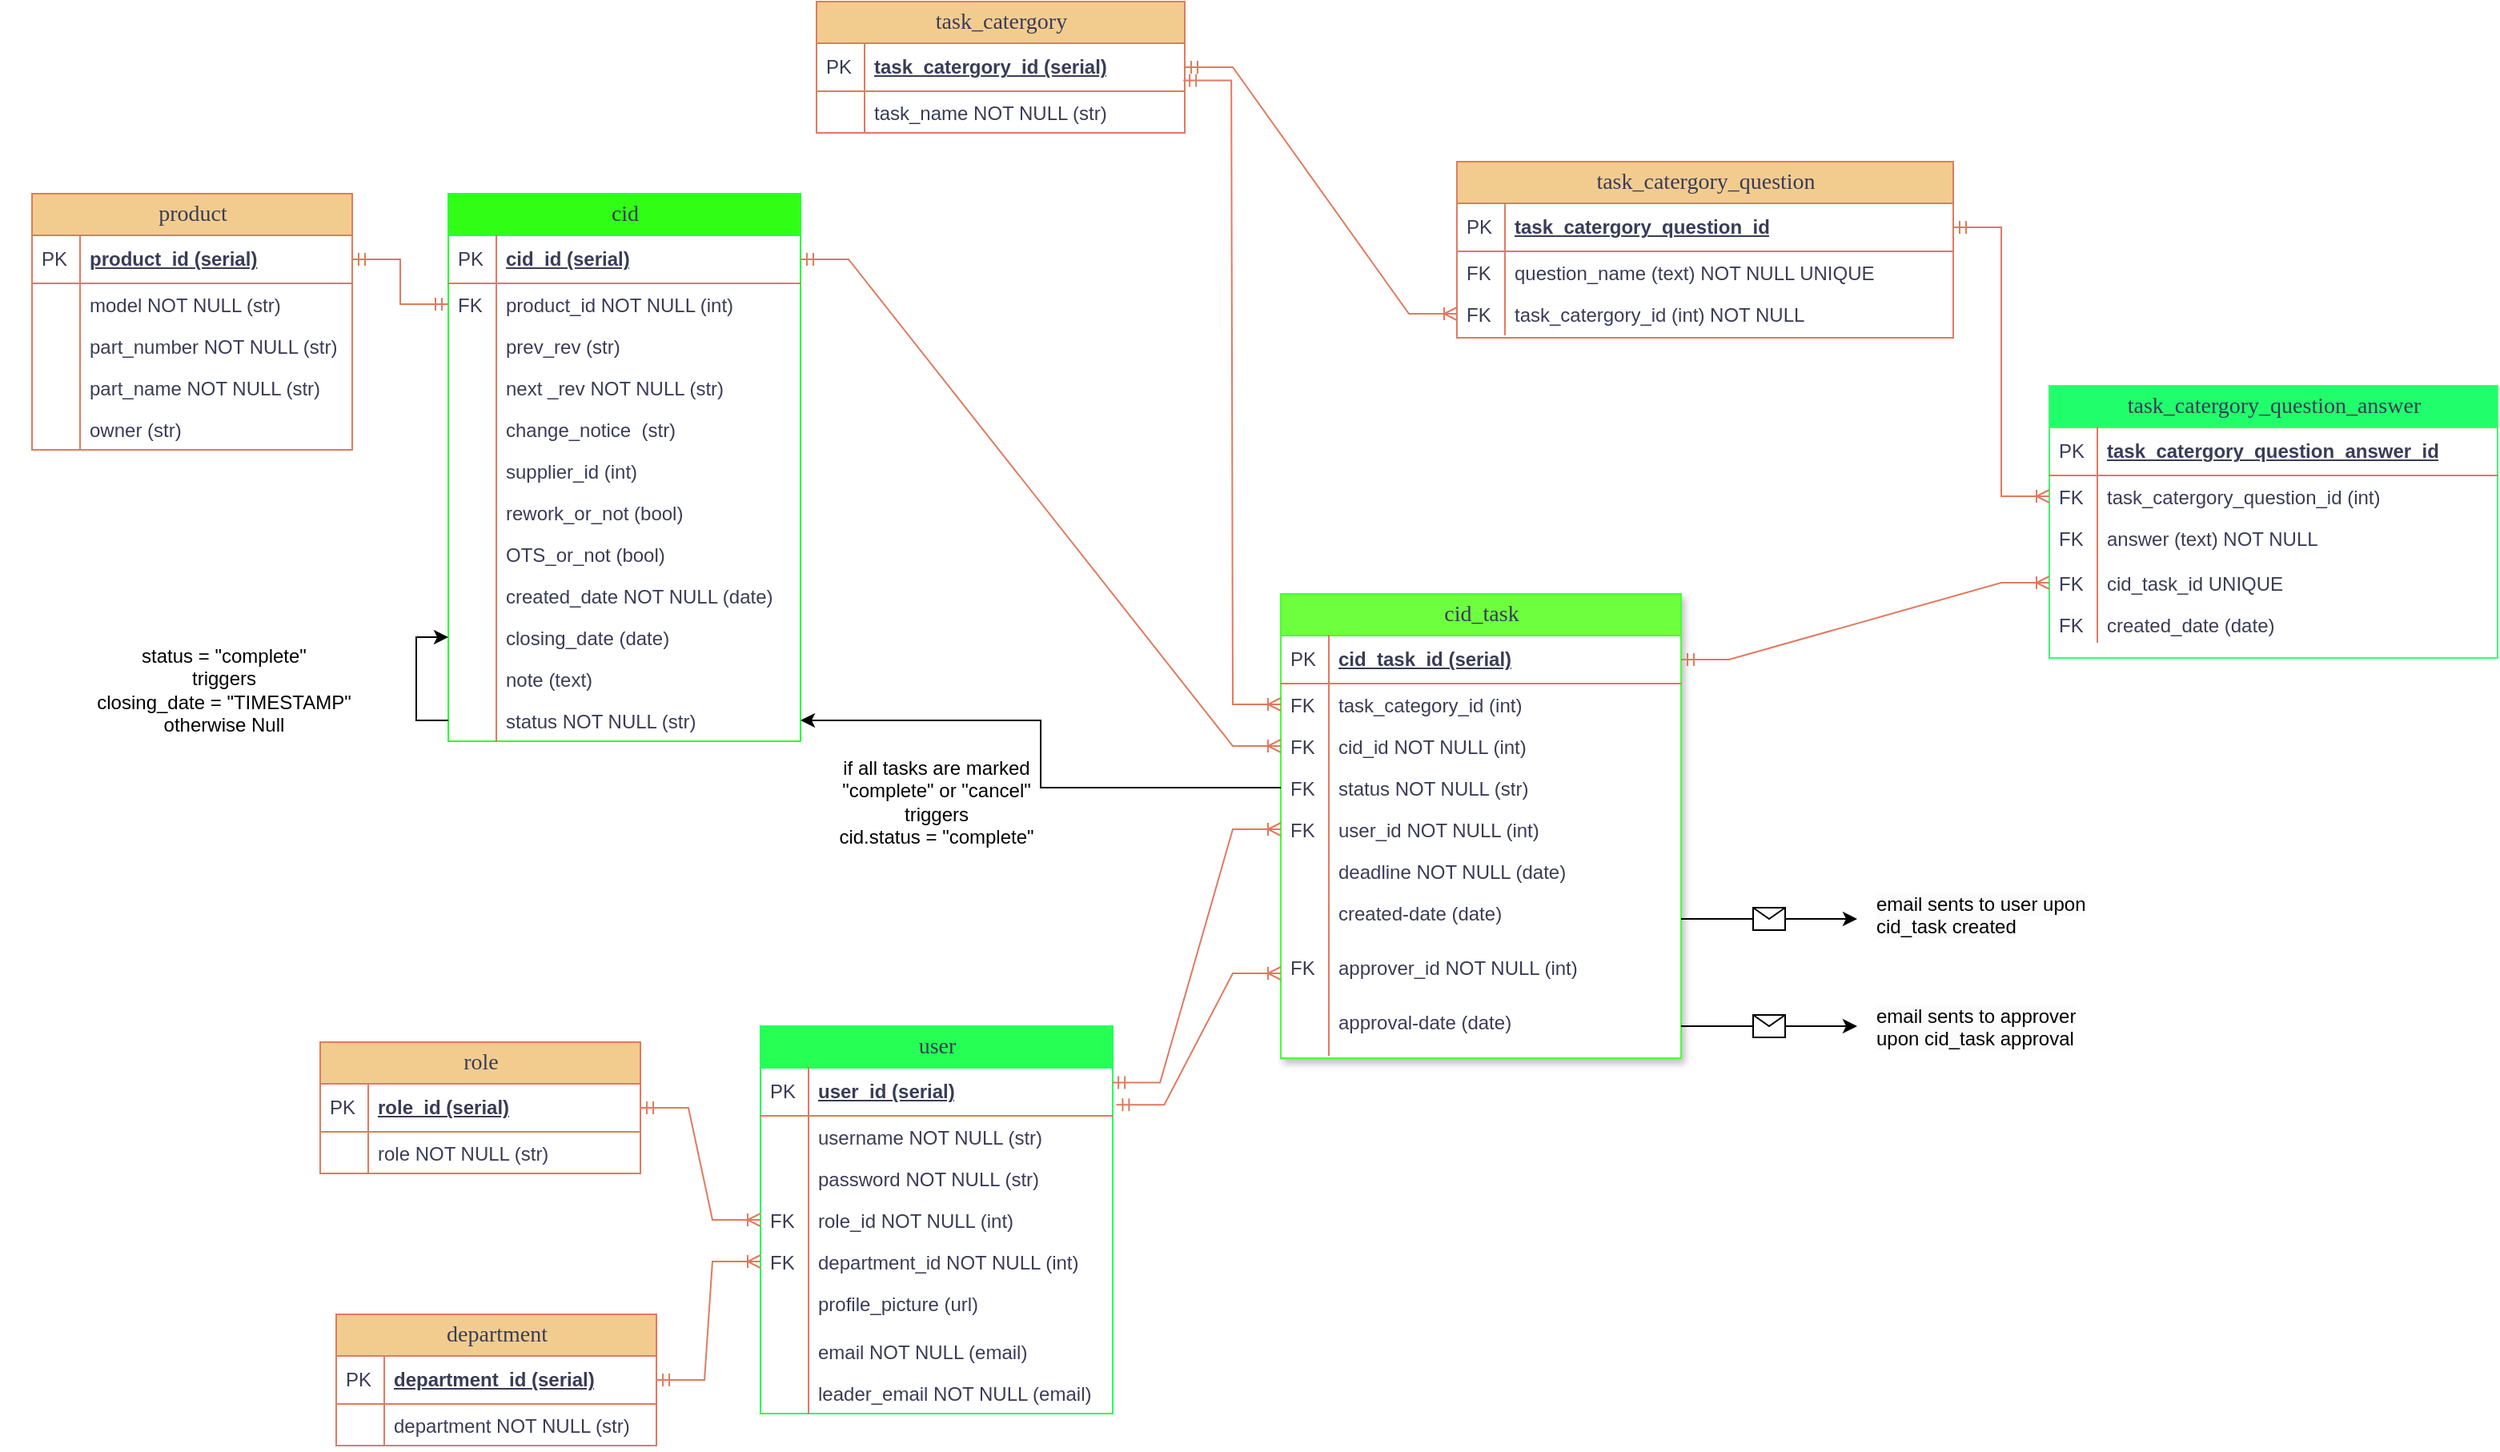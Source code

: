 <mxfile version="26.0.13">
  <diagram name="Page-1" id="e56a1550-8fbb-45ad-956c-1786394a9013">
    <mxGraphModel dx="1508" dy="778" grid="1" gridSize="10" guides="1" tooltips="1" connect="1" arrows="1" fold="1" page="1" pageScale="1" pageWidth="1100" pageHeight="850" background="none" math="0" shadow="0">
      <root>
        <mxCell id="0" />
        <mxCell id="1" parent="0" />
        <mxCell id="2e49270ec7c68f3f-80" value="user" style="swimlane;html=1;fontStyle=0;childLayout=stackLayout;horizontal=1;startSize=26;fillColor=#26FF53;horizontalStack=0;resizeParent=1;resizeLast=0;collapsible=1;marginBottom=0;swimlaneFillColor=#ffffff;align=center;rounded=0;shadow=0;comic=0;labelBackgroundColor=none;strokeWidth=1;fontFamily=Verdana;fontSize=14;strokeColor=#26FF5E;fontColor=#393C56;" parent="1" vertex="1">
          <mxGeometry x="515" y="720" width="220" height="242" as="geometry" />
        </mxCell>
        <mxCell id="2e49270ec7c68f3f-81" value="user_id (serial)" style="shape=partialRectangle;top=0;left=0;right=0;bottom=1;html=1;align=left;verticalAlign=middle;fillColor=none;spacingLeft=34;spacingRight=4;whiteSpace=wrap;overflow=hidden;rotatable=0;points=[[0,0.5],[1,0.5]];portConstraint=eastwest;dropTarget=0;fontStyle=5;strokeColor=#E07A5F;labelBackgroundColor=none;fontColor=#393C56;" parent="2e49270ec7c68f3f-80" vertex="1">
          <mxGeometry y="26" width="220" height="30" as="geometry" />
        </mxCell>
        <mxCell id="2e49270ec7c68f3f-82" value="PK" style="shape=partialRectangle;top=0;left=0;bottom=0;html=1;fillColor=none;align=left;verticalAlign=middle;spacingLeft=4;spacingRight=4;whiteSpace=wrap;overflow=hidden;rotatable=0;points=[];portConstraint=eastwest;part=1;labelBackgroundColor=none;strokeColor=#E07A5F;fontColor=#393C56;" parent="2e49270ec7c68f3f-81" vertex="1" connectable="0">
          <mxGeometry width="30" height="30" as="geometry" />
        </mxCell>
        <mxCell id="2e49270ec7c68f3f-83" value="username NOT NULL (str)" style="shape=partialRectangle;top=0;left=0;right=0;bottom=0;html=1;align=left;verticalAlign=top;fillColor=none;spacingLeft=34;spacingRight=4;whiteSpace=wrap;overflow=hidden;rotatable=0;points=[[0,0.5],[1,0.5]];portConstraint=eastwest;dropTarget=0;labelBackgroundColor=none;strokeColor=#E07A5F;fontColor=#393C56;" parent="2e49270ec7c68f3f-80" vertex="1">
          <mxGeometry y="56" width="220" height="26" as="geometry" />
        </mxCell>
        <mxCell id="2e49270ec7c68f3f-84" value="" style="shape=partialRectangle;top=0;left=0;bottom=0;html=1;fillColor=none;align=left;verticalAlign=top;spacingLeft=4;spacingRight=4;whiteSpace=wrap;overflow=hidden;rotatable=0;points=[];portConstraint=eastwest;part=1;labelBackgroundColor=none;strokeColor=#E07A5F;fontColor=#393C56;" parent="2e49270ec7c68f3f-83" vertex="1" connectable="0">
          <mxGeometry width="30" height="26" as="geometry" />
        </mxCell>
        <mxCell id="2e49270ec7c68f3f-85" value="password NOT NULL (str)" style="shape=partialRectangle;top=0;left=0;right=0;bottom=0;html=1;align=left;verticalAlign=top;fillColor=none;spacingLeft=34;spacingRight=4;whiteSpace=wrap;overflow=hidden;rotatable=0;points=[[0,0.5],[1,0.5]];portConstraint=eastwest;dropTarget=0;labelBackgroundColor=none;strokeColor=#E07A5F;fontColor=#393C56;" parent="2e49270ec7c68f3f-80" vertex="1">
          <mxGeometry y="82" width="220" height="26" as="geometry" />
        </mxCell>
        <mxCell id="2e49270ec7c68f3f-86" value="" style="shape=partialRectangle;top=0;left=0;bottom=0;html=1;fillColor=none;align=left;verticalAlign=top;spacingLeft=4;spacingRight=4;whiteSpace=wrap;overflow=hidden;rotatable=0;points=[];portConstraint=eastwest;part=1;labelBackgroundColor=none;strokeColor=#E07A5F;fontColor=#393C56;" parent="2e49270ec7c68f3f-85" vertex="1" connectable="0">
          <mxGeometry width="30" height="26" as="geometry" />
        </mxCell>
        <mxCell id="2e49270ec7c68f3f-87" value="role_id NOT NULL (int)" style="shape=partialRectangle;top=0;left=0;right=0;bottom=0;html=1;align=left;verticalAlign=top;fillColor=none;spacingLeft=34;spacingRight=4;whiteSpace=wrap;overflow=hidden;rotatable=0;points=[[0,0.5],[1,0.5]];portConstraint=eastwest;dropTarget=0;labelBackgroundColor=none;strokeColor=#E07A5F;fontColor=#393C56;" parent="2e49270ec7c68f3f-80" vertex="1">
          <mxGeometry y="108" width="220" height="26" as="geometry" />
        </mxCell>
        <mxCell id="2e49270ec7c68f3f-88" value="FK" style="shape=partialRectangle;top=0;left=0;bottom=0;html=1;fillColor=none;align=left;verticalAlign=top;spacingLeft=4;spacingRight=4;whiteSpace=wrap;overflow=hidden;rotatable=0;points=[];portConstraint=eastwest;part=1;labelBackgroundColor=none;strokeColor=#E07A5F;fontColor=#393C56;" parent="2e49270ec7c68f3f-87" vertex="1" connectable="0">
          <mxGeometry width="30" height="26" as="geometry" />
        </mxCell>
        <mxCell id="2e49270ec7c68f3f-89" value="department_id NOT NULL (int)&lt;br&gt;&lt;div&gt;&lt;br&gt;&lt;/div&gt;" style="shape=partialRectangle;top=0;left=0;right=0;bottom=0;html=1;align=left;verticalAlign=top;fillColor=none;spacingLeft=34;spacingRight=4;whiteSpace=wrap;overflow=hidden;rotatable=0;points=[[0,0.5],[1,0.5]];portConstraint=eastwest;dropTarget=0;labelBackgroundColor=none;strokeColor=#E07A5F;fontColor=#393C56;" parent="2e49270ec7c68f3f-80" vertex="1">
          <mxGeometry y="134" width="220" height="26" as="geometry" />
        </mxCell>
        <mxCell id="2e49270ec7c68f3f-90" value="FK" style="shape=partialRectangle;top=0;left=0;bottom=0;html=1;fillColor=none;align=left;verticalAlign=top;spacingLeft=4;spacingRight=4;whiteSpace=wrap;overflow=hidden;rotatable=0;points=[];portConstraint=eastwest;part=1;labelBackgroundColor=none;strokeColor=#E07A5F;fontColor=#393C56;" parent="2e49270ec7c68f3f-89" vertex="1" connectable="0">
          <mxGeometry width="30" height="26" as="geometry" />
        </mxCell>
        <mxCell id="e1Z72pLPs2CvFWhqXE2E-46" value="profile_picture (url)" style="shape=partialRectangle;top=0;left=0;right=0;bottom=0;html=1;align=left;verticalAlign=top;fillColor=none;spacingLeft=34;spacingRight=4;whiteSpace=wrap;overflow=hidden;rotatable=0;points=[[0,0.5],[1,0.5]];portConstraint=eastwest;dropTarget=0;labelBackgroundColor=none;strokeColor=#E07A5F;fontColor=#393C56;" parent="2e49270ec7c68f3f-80" vertex="1">
          <mxGeometry y="160" width="220" height="30" as="geometry" />
        </mxCell>
        <mxCell id="e1Z72pLPs2CvFWhqXE2E-47" value="" style="shape=partialRectangle;top=0;left=0;bottom=0;html=1;fillColor=none;align=left;verticalAlign=top;spacingLeft=4;spacingRight=4;whiteSpace=wrap;overflow=hidden;rotatable=0;points=[];portConstraint=eastwest;part=1;labelBackgroundColor=none;strokeColor=#E07A5F;fontColor=#393C56;" parent="e1Z72pLPs2CvFWhqXE2E-46" vertex="1" connectable="0">
          <mxGeometry width="30" height="30.0" as="geometry" />
        </mxCell>
        <mxCell id="e1Z72pLPs2CvFWhqXE2E-48" value="email NOT NULL (email)" style="shape=partialRectangle;top=0;left=0;right=0;bottom=0;html=1;align=left;verticalAlign=top;fillColor=none;spacingLeft=34;spacingRight=4;whiteSpace=wrap;overflow=hidden;rotatable=0;points=[[0,0.5],[1,0.5]];portConstraint=eastwest;dropTarget=0;labelBackgroundColor=none;strokeColor=#E07A5F;fontColor=#393C56;" parent="2e49270ec7c68f3f-80" vertex="1">
          <mxGeometry y="190" width="220" height="26" as="geometry" />
        </mxCell>
        <mxCell id="e1Z72pLPs2CvFWhqXE2E-49" value="" style="shape=partialRectangle;top=0;left=0;bottom=0;html=1;fillColor=none;align=left;verticalAlign=top;spacingLeft=4;spacingRight=4;whiteSpace=wrap;overflow=hidden;rotatable=0;points=[];portConstraint=eastwest;part=1;labelBackgroundColor=none;strokeColor=#E07A5F;fontColor=#393C56;" parent="e1Z72pLPs2CvFWhqXE2E-48" vertex="1" connectable="0">
          <mxGeometry width="30" height="26" as="geometry" />
        </mxCell>
        <mxCell id="e1Z72pLPs2CvFWhqXE2E-173" value="leader_email NOT NULL (email)" style="shape=partialRectangle;top=0;left=0;right=0;bottom=0;html=1;align=left;verticalAlign=top;fillColor=none;spacingLeft=34;spacingRight=4;whiteSpace=wrap;overflow=hidden;rotatable=0;points=[[0,0.5],[1,0.5]];portConstraint=eastwest;dropTarget=0;labelBackgroundColor=none;strokeColor=#E07A5F;fontColor=#393C56;" parent="2e49270ec7c68f3f-80" vertex="1">
          <mxGeometry y="216" width="220" height="26" as="geometry" />
        </mxCell>
        <mxCell id="e1Z72pLPs2CvFWhqXE2E-174" value="" style="shape=partialRectangle;top=0;left=0;bottom=0;html=1;fillColor=none;align=left;verticalAlign=top;spacingLeft=4;spacingRight=4;whiteSpace=wrap;overflow=hidden;rotatable=0;points=[];portConstraint=eastwest;part=1;labelBackgroundColor=none;strokeColor=#E07A5F;fontColor=#393C56;" parent="e1Z72pLPs2CvFWhqXE2E-173" vertex="1" connectable="0">
          <mxGeometry width="30" height="26" as="geometry" />
        </mxCell>
        <mxCell id="e1Z72pLPs2CvFWhqXE2E-2" value="cid" style="swimlane;html=1;fontStyle=0;childLayout=stackLayout;horizontal=1;startSize=26;fillColor=#30FF15;horizontalStack=0;resizeParent=1;resizeLast=0;collapsible=1;marginBottom=0;swimlaneFillColor=#ffffff;align=center;rounded=0;shadow=0;comic=0;labelBackgroundColor=none;strokeWidth=1;fontFamily=Verdana;fontSize=14;strokeColor=#26FF3B;fontColor=#393C56;" parent="1" vertex="1">
          <mxGeometry x="320" y="200" width="220" height="342" as="geometry" />
        </mxCell>
        <mxCell id="e1Z72pLPs2CvFWhqXE2E-3" value="cid_id (serial)" style="shape=partialRectangle;top=0;left=0;right=0;bottom=1;html=1;align=left;verticalAlign=middle;fillColor=none;spacingLeft=34;spacingRight=4;whiteSpace=wrap;overflow=hidden;rotatable=0;points=[[0,0.5],[1,0.5]];portConstraint=eastwest;dropTarget=0;fontStyle=5;labelBackgroundColor=none;strokeColor=#E07A5F;fontColor=#393C56;" parent="e1Z72pLPs2CvFWhqXE2E-2" vertex="1">
          <mxGeometry y="26" width="220" height="30" as="geometry" />
        </mxCell>
        <mxCell id="e1Z72pLPs2CvFWhqXE2E-4" value="PK" style="shape=partialRectangle;top=0;left=0;bottom=0;html=1;fillColor=none;align=left;verticalAlign=middle;spacingLeft=4;spacingRight=4;whiteSpace=wrap;overflow=hidden;rotatable=0;points=[];portConstraint=eastwest;part=1;labelBackgroundColor=none;strokeColor=#E07A5F;fontColor=#393C56;" parent="e1Z72pLPs2CvFWhqXE2E-3" vertex="1" connectable="0">
          <mxGeometry width="30" height="30" as="geometry" />
        </mxCell>
        <mxCell id="e1Z72pLPs2CvFWhqXE2E-5" value="product_id NOT NULL (int)" style="shape=partialRectangle;top=0;left=0;right=0;bottom=0;html=1;align=left;verticalAlign=top;fillColor=none;spacingLeft=34;spacingRight=4;whiteSpace=wrap;overflow=hidden;rotatable=0;points=[[0,0.5],[1,0.5]];portConstraint=eastwest;dropTarget=0;labelBackgroundColor=none;strokeColor=#E07A5F;fontColor=#393C56;" parent="e1Z72pLPs2CvFWhqXE2E-2" vertex="1">
          <mxGeometry y="56" width="220" height="26" as="geometry" />
        </mxCell>
        <mxCell id="e1Z72pLPs2CvFWhqXE2E-6" value="FK" style="shape=partialRectangle;top=0;left=0;bottom=0;html=1;fillColor=none;align=left;verticalAlign=top;spacingLeft=4;spacingRight=4;whiteSpace=wrap;overflow=hidden;rotatable=0;points=[];portConstraint=eastwest;part=1;labelBackgroundColor=none;strokeColor=#E07A5F;fontColor=#393C56;" parent="e1Z72pLPs2CvFWhqXE2E-5" vertex="1" connectable="0">
          <mxGeometry width="30" height="26" as="geometry" />
        </mxCell>
        <mxCell id="e1Z72pLPs2CvFWhqXE2E-7" value="prev_rev (str)" style="shape=partialRectangle;top=0;left=0;right=0;bottom=0;html=1;align=left;verticalAlign=top;fillColor=none;spacingLeft=34;spacingRight=4;whiteSpace=wrap;overflow=hidden;rotatable=0;points=[[0,0.5],[1,0.5]];portConstraint=eastwest;dropTarget=0;labelBackgroundColor=none;strokeColor=#E07A5F;fontColor=#393C56;" parent="e1Z72pLPs2CvFWhqXE2E-2" vertex="1">
          <mxGeometry y="82" width="220" height="26" as="geometry" />
        </mxCell>
        <mxCell id="e1Z72pLPs2CvFWhqXE2E-8" value="" style="shape=partialRectangle;top=0;left=0;bottom=0;html=1;fillColor=none;align=left;verticalAlign=top;spacingLeft=4;spacingRight=4;whiteSpace=wrap;overflow=hidden;rotatable=0;points=[];portConstraint=eastwest;part=1;labelBackgroundColor=none;strokeColor=#E07A5F;fontColor=#393C56;" parent="e1Z72pLPs2CvFWhqXE2E-7" vertex="1" connectable="0">
          <mxGeometry width="30" height="26" as="geometry" />
        </mxCell>
        <mxCell id="e1Z72pLPs2CvFWhqXE2E-9" value="next _rev NOT NULL (str)" style="shape=partialRectangle;top=0;left=0;right=0;bottom=0;html=1;align=left;verticalAlign=top;fillColor=none;spacingLeft=34;spacingRight=4;whiteSpace=wrap;overflow=hidden;rotatable=0;points=[[0,0.5],[1,0.5]];portConstraint=eastwest;dropTarget=0;labelBackgroundColor=none;strokeColor=#E07A5F;fontColor=#393C56;" parent="e1Z72pLPs2CvFWhqXE2E-2" vertex="1">
          <mxGeometry y="108" width="220" height="26" as="geometry" />
        </mxCell>
        <mxCell id="e1Z72pLPs2CvFWhqXE2E-10" value="" style="shape=partialRectangle;top=0;left=0;bottom=0;html=1;fillColor=none;align=left;verticalAlign=top;spacingLeft=4;spacingRight=4;whiteSpace=wrap;overflow=hidden;rotatable=0;points=[];portConstraint=eastwest;part=1;labelBackgroundColor=none;strokeColor=#E07A5F;fontColor=#393C56;" parent="e1Z72pLPs2CvFWhqXE2E-9" vertex="1" connectable="0">
          <mxGeometry width="30" height="26" as="geometry" />
        </mxCell>
        <mxCell id="e1Z72pLPs2CvFWhqXE2E-59" value="change_notice&amp;nbsp; (str)" style="shape=partialRectangle;top=0;left=0;right=0;bottom=0;html=1;align=left;verticalAlign=top;fillColor=none;spacingLeft=34;spacingRight=4;whiteSpace=wrap;overflow=hidden;rotatable=0;points=[[0,0.5],[1,0.5]];portConstraint=eastwest;dropTarget=0;labelBackgroundColor=none;strokeColor=#E07A5F;fontColor=#393C56;" parent="e1Z72pLPs2CvFWhqXE2E-2" vertex="1">
          <mxGeometry y="134" width="220" height="26" as="geometry" />
        </mxCell>
        <mxCell id="e1Z72pLPs2CvFWhqXE2E-60" value="" style="shape=partialRectangle;top=0;left=0;bottom=0;html=1;fillColor=none;align=left;verticalAlign=top;spacingLeft=4;spacingRight=4;whiteSpace=wrap;overflow=hidden;rotatable=0;points=[];portConstraint=eastwest;part=1;labelBackgroundColor=none;strokeColor=#E07A5F;fontColor=#393C56;" parent="e1Z72pLPs2CvFWhqXE2E-59" vertex="1" connectable="0">
          <mxGeometry width="30" height="26" as="geometry" />
        </mxCell>
        <mxCell id="e1Z72pLPs2CvFWhqXE2E-61" value="supplier_id (int)" style="shape=partialRectangle;top=0;left=0;right=0;bottom=0;html=1;align=left;verticalAlign=top;fillColor=none;spacingLeft=34;spacingRight=4;whiteSpace=wrap;overflow=hidden;rotatable=0;points=[[0,0.5],[1,0.5]];portConstraint=eastwest;dropTarget=0;labelBackgroundColor=none;strokeColor=#E07A5F;fontColor=#393C56;" parent="e1Z72pLPs2CvFWhqXE2E-2" vertex="1">
          <mxGeometry y="160" width="220" height="26" as="geometry" />
        </mxCell>
        <mxCell id="e1Z72pLPs2CvFWhqXE2E-62" value="" style="shape=partialRectangle;top=0;left=0;bottom=0;html=1;fillColor=none;align=left;verticalAlign=top;spacingLeft=4;spacingRight=4;whiteSpace=wrap;overflow=hidden;rotatable=0;points=[];portConstraint=eastwest;part=1;labelBackgroundColor=none;strokeColor=#E07A5F;fontColor=#393C56;" parent="e1Z72pLPs2CvFWhqXE2E-61" vertex="1" connectable="0">
          <mxGeometry width="30" height="26" as="geometry" />
        </mxCell>
        <mxCell id="e1Z72pLPs2CvFWhqXE2E-63" value="rework_or_not (bool)" style="shape=partialRectangle;top=0;left=0;right=0;bottom=0;html=1;align=left;verticalAlign=top;fillColor=none;spacingLeft=34;spacingRight=4;whiteSpace=wrap;overflow=hidden;rotatable=0;points=[[0,0.5],[1,0.5]];portConstraint=eastwest;dropTarget=0;labelBackgroundColor=none;strokeColor=#E07A5F;fontColor=#393C56;" parent="e1Z72pLPs2CvFWhqXE2E-2" vertex="1">
          <mxGeometry y="186" width="220" height="26" as="geometry" />
        </mxCell>
        <mxCell id="e1Z72pLPs2CvFWhqXE2E-64" value="" style="shape=partialRectangle;top=0;left=0;bottom=0;html=1;fillColor=none;align=left;verticalAlign=top;spacingLeft=4;spacingRight=4;whiteSpace=wrap;overflow=hidden;rotatable=0;points=[];portConstraint=eastwest;part=1;labelBackgroundColor=none;strokeColor=#E07A5F;fontColor=#393C56;" parent="e1Z72pLPs2CvFWhqXE2E-63" vertex="1" connectable="0">
          <mxGeometry width="30" height="26" as="geometry" />
        </mxCell>
        <mxCell id="e1Z72pLPs2CvFWhqXE2E-65" value="OTS_or_not (bool)" style="shape=partialRectangle;top=0;left=0;right=0;bottom=0;html=1;align=left;verticalAlign=top;fillColor=none;spacingLeft=34;spacingRight=4;whiteSpace=wrap;overflow=hidden;rotatable=0;points=[[0,0.5],[1,0.5]];portConstraint=eastwest;dropTarget=0;labelBackgroundColor=none;strokeColor=#E07A5F;fontColor=#393C56;" parent="e1Z72pLPs2CvFWhqXE2E-2" vertex="1">
          <mxGeometry y="212" width="220" height="26" as="geometry" />
        </mxCell>
        <mxCell id="e1Z72pLPs2CvFWhqXE2E-66" value="" style="shape=partialRectangle;top=0;left=0;bottom=0;html=1;fillColor=none;align=left;verticalAlign=top;spacingLeft=4;spacingRight=4;whiteSpace=wrap;overflow=hidden;rotatable=0;points=[];portConstraint=eastwest;part=1;labelBackgroundColor=none;strokeColor=#E07A5F;fontColor=#393C56;" parent="e1Z72pLPs2CvFWhqXE2E-65" vertex="1" connectable="0">
          <mxGeometry width="30" height="26" as="geometry" />
        </mxCell>
        <mxCell id="e1Z72pLPs2CvFWhqXE2E-67" value="created_date NOT NULL (date)" style="shape=partialRectangle;top=0;left=0;right=0;bottom=0;html=1;align=left;verticalAlign=top;fillColor=none;spacingLeft=34;spacingRight=4;whiteSpace=wrap;overflow=hidden;rotatable=0;points=[[0,0.5],[1,0.5]];portConstraint=eastwest;dropTarget=0;labelBackgroundColor=none;strokeColor=#E07A5F;fontColor=#393C56;" parent="e1Z72pLPs2CvFWhqXE2E-2" vertex="1">
          <mxGeometry y="238" width="220" height="26" as="geometry" />
        </mxCell>
        <mxCell id="e1Z72pLPs2CvFWhqXE2E-68" value="" style="shape=partialRectangle;top=0;left=0;bottom=0;html=1;fillColor=none;align=left;verticalAlign=top;spacingLeft=4;spacingRight=4;whiteSpace=wrap;overflow=hidden;rotatable=0;points=[];portConstraint=eastwest;part=1;labelBackgroundColor=none;strokeColor=#E07A5F;fontColor=#393C56;" parent="e1Z72pLPs2CvFWhqXE2E-67" vertex="1" connectable="0">
          <mxGeometry width="30" height="26" as="geometry" />
        </mxCell>
        <mxCell id="e1Z72pLPs2CvFWhqXE2E-69" value="closing_date (date)" style="shape=partialRectangle;top=0;left=0;right=0;bottom=0;html=1;align=left;verticalAlign=top;fillColor=none;spacingLeft=34;spacingRight=4;whiteSpace=wrap;overflow=hidden;rotatable=0;points=[[0,0.5],[1,0.5]];portConstraint=eastwest;dropTarget=0;labelBackgroundColor=none;strokeColor=#E07A5F;fontColor=#393C56;" parent="e1Z72pLPs2CvFWhqXE2E-2" vertex="1">
          <mxGeometry y="264" width="220" height="26" as="geometry" />
        </mxCell>
        <mxCell id="e1Z72pLPs2CvFWhqXE2E-70" value="" style="shape=partialRectangle;top=0;left=0;bottom=0;html=1;fillColor=none;align=left;verticalAlign=top;spacingLeft=4;spacingRight=4;whiteSpace=wrap;overflow=hidden;rotatable=0;points=[];portConstraint=eastwest;part=1;labelBackgroundColor=none;strokeColor=#E07A5F;fontColor=#393C56;" parent="e1Z72pLPs2CvFWhqXE2E-69" vertex="1" connectable="0">
          <mxGeometry width="30" height="26" as="geometry" />
        </mxCell>
        <mxCell id="e1Z72pLPs2CvFWhqXE2E-73" value="note (text)" style="shape=partialRectangle;top=0;left=0;right=0;bottom=0;html=1;align=left;verticalAlign=top;fillColor=none;spacingLeft=34;spacingRight=4;whiteSpace=wrap;overflow=hidden;rotatable=0;points=[[0,0.5],[1,0.5]];portConstraint=eastwest;dropTarget=0;labelBackgroundColor=none;strokeColor=#E07A5F;fontColor=#393C56;" parent="e1Z72pLPs2CvFWhqXE2E-2" vertex="1">
          <mxGeometry y="290" width="220" height="26" as="geometry" />
        </mxCell>
        <mxCell id="e1Z72pLPs2CvFWhqXE2E-74" value="" style="shape=partialRectangle;top=0;left=0;bottom=0;html=1;fillColor=none;align=left;verticalAlign=top;spacingLeft=4;spacingRight=4;whiteSpace=wrap;overflow=hidden;rotatable=0;points=[];portConstraint=eastwest;part=1;labelBackgroundColor=none;strokeColor=#E07A5F;fontColor=#393C56;" parent="e1Z72pLPs2CvFWhqXE2E-73" vertex="1" connectable="0">
          <mxGeometry width="30" height="26" as="geometry" />
        </mxCell>
        <mxCell id="3_jZ3jPT5YRdrS6x4TlJ-5" style="edgeStyle=orthogonalEdgeStyle;rounded=0;orthogonalLoop=1;jettySize=auto;html=1;exitX=0;exitY=0.5;exitDx=0;exitDy=0;entryX=0;entryY=0.5;entryDx=0;entryDy=0;" edge="1" parent="e1Z72pLPs2CvFWhqXE2E-2" source="3_jZ3jPT5YRdrS6x4TlJ-1" target="e1Z72pLPs2CvFWhqXE2E-69">
          <mxGeometry relative="1" as="geometry" />
        </mxCell>
        <mxCell id="3_jZ3jPT5YRdrS6x4TlJ-1" value="status NOT NULL (str)" style="shape=partialRectangle;top=0;left=0;right=0;bottom=0;html=1;align=left;verticalAlign=top;fillColor=none;spacingLeft=34;spacingRight=4;whiteSpace=wrap;overflow=hidden;rotatable=0;points=[[0,0.5],[1,0.5]];portConstraint=eastwest;dropTarget=0;labelBackgroundColor=none;strokeColor=#E07A5F;fontColor=#393C56;" vertex="1" parent="e1Z72pLPs2CvFWhqXE2E-2">
          <mxGeometry y="316" width="220" height="26" as="geometry" />
        </mxCell>
        <mxCell id="3_jZ3jPT5YRdrS6x4TlJ-2" value="" style="shape=partialRectangle;top=0;left=0;bottom=0;html=1;fillColor=none;align=left;verticalAlign=top;spacingLeft=4;spacingRight=4;whiteSpace=wrap;overflow=hidden;rotatable=0;points=[];portConstraint=eastwest;part=1;labelBackgroundColor=none;strokeColor=#E07A5F;fontColor=#393C56;" vertex="1" connectable="0" parent="3_jZ3jPT5YRdrS6x4TlJ-1">
          <mxGeometry width="30" height="26" as="geometry" />
        </mxCell>
        <mxCell id="e1Z72pLPs2CvFWhqXE2E-15" value="department" style="swimlane;html=1;fontStyle=0;childLayout=stackLayout;horizontal=1;startSize=26;fillColor=#F2CC8F;horizontalStack=0;resizeParent=1;resizeLast=0;collapsible=1;marginBottom=0;swimlaneFillColor=#ffffff;align=center;rounded=0;shadow=0;comic=0;labelBackgroundColor=none;strokeWidth=1;fontFamily=Verdana;fontSize=14;strokeColor=#E07A5F;fontColor=#393C56;" parent="1" vertex="1">
          <mxGeometry x="250" y="900" width="200" height="82" as="geometry" />
        </mxCell>
        <mxCell id="e1Z72pLPs2CvFWhqXE2E-16" value="department_id (serial)" style="shape=partialRectangle;top=0;left=0;right=0;bottom=1;html=1;align=left;verticalAlign=middle;fillColor=none;spacingLeft=34;spacingRight=4;whiteSpace=wrap;overflow=hidden;rotatable=0;points=[[0,0.5],[1,0.5]];portConstraint=eastwest;dropTarget=0;fontStyle=5;labelBackgroundColor=none;strokeColor=#E07A5F;fontColor=#393C56;" parent="e1Z72pLPs2CvFWhqXE2E-15" vertex="1">
          <mxGeometry y="26" width="200" height="30" as="geometry" />
        </mxCell>
        <mxCell id="e1Z72pLPs2CvFWhqXE2E-17" value="PK" style="shape=partialRectangle;top=0;left=0;bottom=0;html=1;fillColor=none;align=left;verticalAlign=middle;spacingLeft=4;spacingRight=4;whiteSpace=wrap;overflow=hidden;rotatable=0;points=[];portConstraint=eastwest;part=1;labelBackgroundColor=none;strokeColor=#E07A5F;fontColor=#393C56;" parent="e1Z72pLPs2CvFWhqXE2E-16" vertex="1" connectable="0">
          <mxGeometry width="30" height="30" as="geometry" />
        </mxCell>
        <mxCell id="e1Z72pLPs2CvFWhqXE2E-31" value="department NOT NULL (str)" style="shape=partialRectangle;top=0;left=0;right=0;bottom=0;html=1;align=left;verticalAlign=top;fillColor=none;spacingLeft=34;spacingRight=4;whiteSpace=wrap;overflow=hidden;rotatable=0;points=[[0,0.5],[1,0.5]];portConstraint=eastwest;dropTarget=0;labelBackgroundColor=none;strokeColor=#E07A5F;fontColor=#393C56;" parent="e1Z72pLPs2CvFWhqXE2E-15" vertex="1">
          <mxGeometry y="56" width="200" height="26" as="geometry" />
        </mxCell>
        <mxCell id="e1Z72pLPs2CvFWhqXE2E-32" value="" style="shape=partialRectangle;top=0;left=0;bottom=0;html=1;fillColor=none;align=left;verticalAlign=top;spacingLeft=4;spacingRight=4;whiteSpace=wrap;overflow=hidden;rotatable=0;points=[];portConstraint=eastwest;part=1;labelBackgroundColor=none;strokeColor=#E07A5F;fontColor=#393C56;" parent="e1Z72pLPs2CvFWhqXE2E-31" vertex="1" connectable="0">
          <mxGeometry width="30" height="26" as="geometry" />
        </mxCell>
        <mxCell id="e1Z72pLPs2CvFWhqXE2E-51" value="role" style="swimlane;html=1;fontStyle=0;childLayout=stackLayout;horizontal=1;startSize=26;fillColor=#F2CC8F;horizontalStack=0;resizeParent=1;resizeLast=0;collapsible=1;marginBottom=0;swimlaneFillColor=#ffffff;align=center;rounded=0;shadow=0;comic=0;labelBackgroundColor=none;strokeWidth=1;fontFamily=Verdana;fontSize=14;strokeColor=#E07A5F;fontColor=#393C56;" parent="1" vertex="1">
          <mxGeometry x="240" y="730" width="200" height="82" as="geometry" />
        </mxCell>
        <mxCell id="e1Z72pLPs2CvFWhqXE2E-52" value="role_id (serial)" style="shape=partialRectangle;top=0;left=0;right=0;bottom=1;html=1;align=left;verticalAlign=middle;fillColor=none;spacingLeft=34;spacingRight=4;whiteSpace=wrap;overflow=hidden;rotatable=0;points=[[0,0.5],[1,0.5]];portConstraint=eastwest;dropTarget=0;fontStyle=5;labelBackgroundColor=none;strokeColor=#E07A5F;fontColor=#393C56;" parent="e1Z72pLPs2CvFWhqXE2E-51" vertex="1">
          <mxGeometry y="26" width="200" height="30" as="geometry" />
        </mxCell>
        <mxCell id="e1Z72pLPs2CvFWhqXE2E-53" value="PK" style="shape=partialRectangle;top=0;left=0;bottom=0;html=1;fillColor=none;align=left;verticalAlign=middle;spacingLeft=4;spacingRight=4;whiteSpace=wrap;overflow=hidden;rotatable=0;points=[];portConstraint=eastwest;part=1;labelBackgroundColor=none;strokeColor=#E07A5F;fontColor=#393C56;" parent="e1Z72pLPs2CvFWhqXE2E-52" vertex="1" connectable="0">
          <mxGeometry width="30" height="30" as="geometry" />
        </mxCell>
        <mxCell id="e1Z72pLPs2CvFWhqXE2E-54" value="role NOT NULL (str)" style="shape=partialRectangle;top=0;left=0;right=0;bottom=0;html=1;align=left;verticalAlign=top;fillColor=none;spacingLeft=34;spacingRight=4;whiteSpace=wrap;overflow=hidden;rotatable=0;points=[[0,0.5],[1,0.5]];portConstraint=eastwest;dropTarget=0;labelBackgroundColor=none;strokeColor=#E07A5F;fontColor=#393C56;" parent="e1Z72pLPs2CvFWhqXE2E-51" vertex="1">
          <mxGeometry y="56" width="200" height="26" as="geometry" />
        </mxCell>
        <mxCell id="e1Z72pLPs2CvFWhqXE2E-55" value="" style="shape=partialRectangle;top=0;left=0;bottom=0;html=1;fillColor=none;align=left;verticalAlign=top;spacingLeft=4;spacingRight=4;whiteSpace=wrap;overflow=hidden;rotatable=0;points=[];portConstraint=eastwest;part=1;labelBackgroundColor=none;strokeColor=#E07A5F;fontColor=#393C56;" parent="e1Z72pLPs2CvFWhqXE2E-54" vertex="1" connectable="0">
          <mxGeometry width="30" height="26" as="geometry" />
        </mxCell>
        <mxCell id="e1Z72pLPs2CvFWhqXE2E-104" value="product" style="swimlane;html=1;fontStyle=0;childLayout=stackLayout;horizontal=1;startSize=26;fillColor=#F2CC8F;horizontalStack=0;resizeParent=1;resizeLast=0;collapsible=1;marginBottom=0;swimlaneFillColor=#ffffff;align=center;rounded=0;shadow=0;comic=0;labelBackgroundColor=none;strokeWidth=1;fontFamily=Verdana;fontSize=14;strokeColor=#E07A5F;fontColor=#393C56;" parent="1" vertex="1">
          <mxGeometry x="60" y="200" width="200" height="160" as="geometry" />
        </mxCell>
        <mxCell id="e1Z72pLPs2CvFWhqXE2E-105" value="product_id (serial)" style="shape=partialRectangle;top=0;left=0;right=0;bottom=1;html=1;align=left;verticalAlign=middle;fillColor=none;spacingLeft=34;spacingRight=4;whiteSpace=wrap;overflow=hidden;rotatable=0;points=[[0,0.5],[1,0.5]];portConstraint=eastwest;dropTarget=0;fontStyle=5;strokeColor=#E07A5F;labelBackgroundColor=none;fontColor=#393C56;" parent="e1Z72pLPs2CvFWhqXE2E-104" vertex="1">
          <mxGeometry y="26" width="200" height="30" as="geometry" />
        </mxCell>
        <mxCell id="e1Z72pLPs2CvFWhqXE2E-106" value="PK" style="shape=partialRectangle;top=0;left=0;bottom=0;html=1;fillColor=none;align=left;verticalAlign=middle;spacingLeft=4;spacingRight=4;whiteSpace=wrap;overflow=hidden;rotatable=0;points=[];portConstraint=eastwest;part=1;labelBackgroundColor=none;strokeColor=#E07A5F;fontColor=#393C56;" parent="e1Z72pLPs2CvFWhqXE2E-105" vertex="1" connectable="0">
          <mxGeometry width="30" height="30" as="geometry" />
        </mxCell>
        <mxCell id="e1Z72pLPs2CvFWhqXE2E-107" value="model NOT NULL (str)" style="shape=partialRectangle;top=0;left=0;right=0;bottom=0;html=1;align=left;verticalAlign=top;fillColor=none;spacingLeft=34;spacingRight=4;whiteSpace=wrap;overflow=hidden;rotatable=0;points=[[0,0.5],[1,0.5]];portConstraint=eastwest;dropTarget=0;labelBackgroundColor=none;strokeColor=#E07A5F;fontColor=#393C56;" parent="e1Z72pLPs2CvFWhqXE2E-104" vertex="1">
          <mxGeometry y="56" width="200" height="26" as="geometry" />
        </mxCell>
        <mxCell id="e1Z72pLPs2CvFWhqXE2E-108" value="" style="shape=partialRectangle;top=0;left=0;bottom=0;html=1;fillColor=none;align=left;verticalAlign=top;spacingLeft=4;spacingRight=4;whiteSpace=wrap;overflow=hidden;rotatable=0;points=[];portConstraint=eastwest;part=1;labelBackgroundColor=none;strokeColor=#E07A5F;fontColor=#393C56;" parent="e1Z72pLPs2CvFWhqXE2E-107" vertex="1" connectable="0">
          <mxGeometry width="30" height="26" as="geometry" />
        </mxCell>
        <mxCell id="e1Z72pLPs2CvFWhqXE2E-109" value="part_number NOT NULL (str)" style="shape=partialRectangle;top=0;left=0;right=0;bottom=0;html=1;align=left;verticalAlign=top;fillColor=none;spacingLeft=34;spacingRight=4;whiteSpace=wrap;overflow=hidden;rotatable=0;points=[[0,0.5],[1,0.5]];portConstraint=eastwest;dropTarget=0;labelBackgroundColor=none;strokeColor=#E07A5F;fontColor=#393C56;" parent="e1Z72pLPs2CvFWhqXE2E-104" vertex="1">
          <mxGeometry y="82" width="200" height="26" as="geometry" />
        </mxCell>
        <mxCell id="e1Z72pLPs2CvFWhqXE2E-110" value="" style="shape=partialRectangle;top=0;left=0;bottom=0;html=1;fillColor=none;align=left;verticalAlign=top;spacingLeft=4;spacingRight=4;whiteSpace=wrap;overflow=hidden;rotatable=0;points=[];portConstraint=eastwest;part=1;labelBackgroundColor=none;strokeColor=#E07A5F;fontColor=#393C56;" parent="e1Z72pLPs2CvFWhqXE2E-109" vertex="1" connectable="0">
          <mxGeometry width="30" height="26" as="geometry" />
        </mxCell>
        <mxCell id="e1Z72pLPs2CvFWhqXE2E-111" value="part_name NOT NULL (str)" style="shape=partialRectangle;top=0;left=0;right=0;bottom=0;html=1;align=left;verticalAlign=top;fillColor=none;spacingLeft=34;spacingRight=4;whiteSpace=wrap;overflow=hidden;rotatable=0;points=[[0,0.5],[1,0.5]];portConstraint=eastwest;dropTarget=0;labelBackgroundColor=none;strokeColor=#E07A5F;fontColor=#393C56;" parent="e1Z72pLPs2CvFWhqXE2E-104" vertex="1">
          <mxGeometry y="108" width="200" height="26" as="geometry" />
        </mxCell>
        <mxCell id="e1Z72pLPs2CvFWhqXE2E-112" value="" style="shape=partialRectangle;top=0;left=0;bottom=0;html=1;fillColor=none;align=left;verticalAlign=top;spacingLeft=4;spacingRight=4;whiteSpace=wrap;overflow=hidden;rotatable=0;points=[];portConstraint=eastwest;part=1;labelBackgroundColor=none;strokeColor=#E07A5F;fontColor=#393C56;" parent="e1Z72pLPs2CvFWhqXE2E-111" vertex="1" connectable="0">
          <mxGeometry width="30" height="26" as="geometry" />
        </mxCell>
        <mxCell id="e1Z72pLPs2CvFWhqXE2E-113" value="&lt;div&gt;owner (str)&lt;/div&gt;" style="shape=partialRectangle;top=0;left=0;right=0;bottom=0;html=1;align=left;verticalAlign=top;fillColor=none;spacingLeft=34;spacingRight=4;whiteSpace=wrap;overflow=hidden;rotatable=0;points=[[0,0.5],[1,0.5]];portConstraint=eastwest;dropTarget=0;labelBackgroundColor=none;strokeColor=#E07A5F;fontColor=#393C56;" parent="e1Z72pLPs2CvFWhqXE2E-104" vertex="1">
          <mxGeometry y="134" width="200" height="26" as="geometry" />
        </mxCell>
        <mxCell id="e1Z72pLPs2CvFWhqXE2E-114" value="" style="shape=partialRectangle;top=0;left=0;bottom=0;html=1;fillColor=none;align=left;verticalAlign=top;spacingLeft=4;spacingRight=4;whiteSpace=wrap;overflow=hidden;rotatable=0;points=[];portConstraint=eastwest;part=1;labelBackgroundColor=none;strokeColor=#E07A5F;fontColor=#393C56;" parent="e1Z72pLPs2CvFWhqXE2E-113" vertex="1" connectable="0">
          <mxGeometry width="30" height="26" as="geometry" />
        </mxCell>
        <mxCell id="e1Z72pLPs2CvFWhqXE2E-126" value="task_catergory" style="swimlane;html=1;fontStyle=0;childLayout=stackLayout;horizontal=1;startSize=26;fillColor=#F2CC8F;horizontalStack=0;resizeParent=1;resizeLast=0;collapsible=1;marginBottom=0;swimlaneFillColor=#ffffff;align=center;rounded=0;shadow=0;comic=0;labelBackgroundColor=none;strokeWidth=1;fontFamily=Verdana;fontSize=14;strokeColor=#E07A5F;fontColor=#393C56;" parent="1" vertex="1">
          <mxGeometry x="550" y="80" width="230" height="82" as="geometry" />
        </mxCell>
        <mxCell id="e1Z72pLPs2CvFWhqXE2E-127" value="task_catergory_id (serial)" style="shape=partialRectangle;top=0;left=0;right=0;bottom=1;html=1;align=left;verticalAlign=middle;fillColor=none;spacingLeft=34;spacingRight=4;whiteSpace=wrap;overflow=hidden;rotatable=0;points=[[0,0.5],[1,0.5]];portConstraint=eastwest;dropTarget=0;fontStyle=5;strokeColor=#E07A5F;labelBackgroundColor=none;fontColor=#393C56;" parent="e1Z72pLPs2CvFWhqXE2E-126" vertex="1">
          <mxGeometry y="26" width="230" height="30" as="geometry" />
        </mxCell>
        <mxCell id="e1Z72pLPs2CvFWhqXE2E-128" value="PK" style="shape=partialRectangle;top=0;left=0;bottom=0;html=1;fillColor=none;align=left;verticalAlign=middle;spacingLeft=4;spacingRight=4;whiteSpace=wrap;overflow=hidden;rotatable=0;points=[];portConstraint=eastwest;part=1;labelBackgroundColor=none;strokeColor=#E07A5F;fontColor=#393C56;" parent="e1Z72pLPs2CvFWhqXE2E-127" vertex="1" connectable="0">
          <mxGeometry width="30" height="30" as="geometry" />
        </mxCell>
        <mxCell id="e1Z72pLPs2CvFWhqXE2E-129" value="task_name NOT NULL (str)" style="shape=partialRectangle;top=0;left=0;right=0;bottom=0;html=1;align=left;verticalAlign=top;fillColor=none;spacingLeft=34;spacingRight=4;whiteSpace=wrap;overflow=hidden;rotatable=0;points=[[0,0.5],[1,0.5]];portConstraint=eastwest;dropTarget=0;labelBackgroundColor=none;strokeColor=#E07A5F;fontColor=#393C56;" parent="e1Z72pLPs2CvFWhqXE2E-126" vertex="1">
          <mxGeometry y="56" width="230" height="26" as="geometry" />
        </mxCell>
        <mxCell id="e1Z72pLPs2CvFWhqXE2E-130" value="" style="shape=partialRectangle;top=0;left=0;bottom=0;html=1;fillColor=none;align=left;verticalAlign=top;spacingLeft=4;spacingRight=4;whiteSpace=wrap;overflow=hidden;rotatable=0;points=[];portConstraint=eastwest;part=1;labelBackgroundColor=none;strokeColor=#E07A5F;fontColor=#393C56;" parent="e1Z72pLPs2CvFWhqXE2E-129" vertex="1" connectable="0">
          <mxGeometry width="30" height="26" as="geometry" />
        </mxCell>
        <mxCell id="e1Z72pLPs2CvFWhqXE2E-138" value="cid_task" style="swimlane;html=1;fontStyle=0;childLayout=stackLayout;horizontal=1;startSize=26;fillColor=#6EFF3E;horizontalStack=0;resizeParent=1;resizeLast=0;collapsible=1;marginBottom=0;swimlaneFillColor=#ffffff;align=center;rounded=0;shadow=1;comic=0;labelBackgroundColor=none;strokeWidth=1;fontFamily=Verdana;fontSize=14;strokeColor=#46FF34;fontColor=#393C56;" parent="1" vertex="1">
          <mxGeometry x="840" y="450" width="250" height="290" as="geometry" />
        </mxCell>
        <mxCell id="e1Z72pLPs2CvFWhqXE2E-139" value="cid_task_id (serial)" style="shape=partialRectangle;top=0;left=0;right=0;bottom=1;html=1;align=left;verticalAlign=middle;fillColor=none;spacingLeft=34;spacingRight=4;whiteSpace=wrap;overflow=hidden;rotatable=0;points=[[0,0.5],[1,0.5]];portConstraint=eastwest;dropTarget=0;fontStyle=5;labelBackgroundColor=none;strokeColor=#E07A5F;fontColor=#393C56;" parent="e1Z72pLPs2CvFWhqXE2E-138" vertex="1">
          <mxGeometry y="26" width="250" height="30" as="geometry" />
        </mxCell>
        <mxCell id="e1Z72pLPs2CvFWhqXE2E-140" value="PK" style="shape=partialRectangle;top=0;left=0;bottom=0;html=1;fillColor=none;align=left;verticalAlign=middle;spacingLeft=4;spacingRight=4;whiteSpace=wrap;overflow=hidden;rotatable=0;points=[];portConstraint=eastwest;part=1;labelBackgroundColor=none;strokeColor=#E07A5F;fontColor=#393C56;" parent="e1Z72pLPs2CvFWhqXE2E-139" vertex="1" connectable="0">
          <mxGeometry width="30" height="30" as="geometry" />
        </mxCell>
        <mxCell id="e1Z72pLPs2CvFWhqXE2E-141" value="task_category_id (int)" style="shape=partialRectangle;top=0;left=0;right=0;bottom=0;html=1;align=left;verticalAlign=top;fillColor=none;spacingLeft=34;spacingRight=4;whiteSpace=wrap;overflow=hidden;rotatable=0;points=[[0,0.5],[1,0.5]];portConstraint=eastwest;dropTarget=0;labelBackgroundColor=none;strokeColor=#E07A5F;fontColor=#393C56;" parent="e1Z72pLPs2CvFWhqXE2E-138" vertex="1">
          <mxGeometry y="56" width="250" height="26" as="geometry" />
        </mxCell>
        <mxCell id="e1Z72pLPs2CvFWhqXE2E-142" value="FK" style="shape=partialRectangle;top=0;left=0;bottom=0;html=1;fillColor=none;align=left;verticalAlign=top;spacingLeft=4;spacingRight=4;whiteSpace=wrap;overflow=hidden;rotatable=0;points=[];portConstraint=eastwest;part=1;labelBackgroundColor=none;strokeColor=#E07A5F;fontColor=#393C56;" parent="e1Z72pLPs2CvFWhqXE2E-141" vertex="1" connectable="0">
          <mxGeometry width="30" height="26" as="geometry" />
        </mxCell>
        <mxCell id="e1Z72pLPs2CvFWhqXE2E-143" value="cid_id NOT NULL (int)" style="shape=partialRectangle;top=0;left=0;right=0;bottom=0;html=1;align=left;verticalAlign=top;fillColor=none;spacingLeft=34;spacingRight=4;whiteSpace=wrap;overflow=hidden;rotatable=0;points=[[0,0.5],[1,0.5]];portConstraint=eastwest;dropTarget=0;labelBackgroundColor=none;strokeColor=#E07A5F;fontColor=#393C56;" parent="e1Z72pLPs2CvFWhqXE2E-138" vertex="1">
          <mxGeometry y="82" width="250" height="26" as="geometry" />
        </mxCell>
        <mxCell id="e1Z72pLPs2CvFWhqXE2E-144" value="FK" style="shape=partialRectangle;top=0;left=0;bottom=0;html=1;fillColor=none;align=left;verticalAlign=top;spacingLeft=4;spacingRight=4;whiteSpace=wrap;overflow=hidden;rotatable=0;points=[];portConstraint=eastwest;part=1;labelBackgroundColor=none;strokeColor=#E07A5F;fontColor=#393C56;" parent="e1Z72pLPs2CvFWhqXE2E-143" vertex="1" connectable="0">
          <mxGeometry width="30" height="26" as="geometry" />
        </mxCell>
        <mxCell id="FDP0G7_FQ-IaxKkqoNTh-1" value="status NOT NULL (str)" style="shape=partialRectangle;top=0;left=0;right=0;bottom=0;html=1;align=left;verticalAlign=top;fillColor=none;spacingLeft=34;spacingRight=4;whiteSpace=wrap;overflow=hidden;rotatable=0;points=[[0,0.5],[1,0.5]];portConstraint=eastwest;dropTarget=0;labelBackgroundColor=none;strokeColor=#E07A5F;fontColor=#393C56;" parent="e1Z72pLPs2CvFWhqXE2E-138" vertex="1">
          <mxGeometry y="108" width="250" height="26" as="geometry" />
        </mxCell>
        <mxCell id="FDP0G7_FQ-IaxKkqoNTh-2" value="FK" style="shape=partialRectangle;top=0;left=0;bottom=0;html=1;fillColor=none;align=left;verticalAlign=top;spacingLeft=4;spacingRight=4;whiteSpace=wrap;overflow=hidden;rotatable=0;points=[];portConstraint=eastwest;part=1;labelBackgroundColor=none;strokeColor=#E07A5F;fontColor=#393C56;" parent="FDP0G7_FQ-IaxKkqoNTh-1" vertex="1" connectable="0">
          <mxGeometry width="30" height="26" as="geometry" />
        </mxCell>
        <mxCell id="FDP0G7_FQ-IaxKkqoNTh-3" value="user_id NOT NULL (int)" style="shape=partialRectangle;top=0;left=0;right=0;bottom=0;html=1;align=left;verticalAlign=top;fillColor=none;spacingLeft=34;spacingRight=4;whiteSpace=wrap;overflow=hidden;rotatable=0;points=[[0,0.5],[1,0.5]];portConstraint=eastwest;dropTarget=0;labelBackgroundColor=none;strokeColor=#E07A5F;fontColor=#393C56;" parent="e1Z72pLPs2CvFWhqXE2E-138" vertex="1">
          <mxGeometry y="134" width="250" height="26" as="geometry" />
        </mxCell>
        <mxCell id="FDP0G7_FQ-IaxKkqoNTh-4" value="FK" style="shape=partialRectangle;top=0;left=0;bottom=0;html=1;fillColor=none;align=left;verticalAlign=top;spacingLeft=4;spacingRight=4;whiteSpace=wrap;overflow=hidden;rotatable=0;points=[];portConstraint=eastwest;part=1;labelBackgroundColor=none;strokeColor=#E07A5F;fontColor=#393C56;" parent="FDP0G7_FQ-IaxKkqoNTh-3" vertex="1" connectable="0">
          <mxGeometry width="30" height="26" as="geometry" />
        </mxCell>
        <mxCell id="FDP0G7_FQ-IaxKkqoNTh-5" value="deadline NOT NULL (date)" style="shape=partialRectangle;top=0;left=0;right=0;bottom=0;html=1;align=left;verticalAlign=top;fillColor=none;spacingLeft=34;spacingRight=4;whiteSpace=wrap;overflow=hidden;rotatable=0;points=[[0,0.5],[1,0.5]];portConstraint=eastwest;dropTarget=0;labelBackgroundColor=none;strokeColor=#E07A5F;fontColor=#393C56;" parent="e1Z72pLPs2CvFWhqXE2E-138" vertex="1">
          <mxGeometry y="160" width="250" height="26" as="geometry" />
        </mxCell>
        <mxCell id="FDP0G7_FQ-IaxKkqoNTh-6" value="" style="shape=partialRectangle;top=0;left=0;bottom=0;html=1;fillColor=none;align=left;verticalAlign=top;spacingLeft=4;spacingRight=4;whiteSpace=wrap;overflow=hidden;rotatable=0;points=[];portConstraint=eastwest;part=1;labelBackgroundColor=none;strokeColor=#E07A5F;fontColor=#393C56;" parent="FDP0G7_FQ-IaxKkqoNTh-5" vertex="1" connectable="0">
          <mxGeometry width="30" height="26" as="geometry" />
        </mxCell>
        <mxCell id="FDP0G7_FQ-IaxKkqoNTh-11" value="created-date (date)" style="shape=partialRectangle;top=0;left=0;right=0;bottom=0;html=1;align=left;verticalAlign=top;fillColor=none;spacingLeft=34;spacingRight=4;whiteSpace=wrap;overflow=hidden;rotatable=0;points=[[0,0.5],[1,0.5]];portConstraint=eastwest;dropTarget=0;labelBackgroundColor=none;strokeColor=#E07A5F;fontColor=#393C56;" parent="e1Z72pLPs2CvFWhqXE2E-138" vertex="1">
          <mxGeometry y="186" width="250" height="34" as="geometry" />
        </mxCell>
        <mxCell id="FDP0G7_FQ-IaxKkqoNTh-12" value="" style="shape=partialRectangle;top=0;left=0;bottom=0;html=1;fillColor=none;align=left;verticalAlign=top;spacingLeft=4;spacingRight=4;whiteSpace=wrap;overflow=hidden;rotatable=0;points=[];portConstraint=eastwest;part=1;labelBackgroundColor=none;strokeColor=#E07A5F;fontColor=#393C56;" parent="FDP0G7_FQ-IaxKkqoNTh-11" vertex="1" connectable="0">
          <mxGeometry width="30" height="34" as="geometry" />
        </mxCell>
        <mxCell id="3_jZ3jPT5YRdrS6x4TlJ-19" value="approver_id NOT NULL (int)" style="shape=partialRectangle;top=0;left=0;right=0;bottom=0;html=1;align=left;verticalAlign=top;fillColor=none;spacingLeft=34;spacingRight=4;whiteSpace=wrap;overflow=hidden;rotatable=0;points=[[0,0.5],[1,0.5]];portConstraint=eastwest;dropTarget=0;labelBackgroundColor=none;strokeColor=#E07A5F;fontColor=#393C56;" vertex="1" parent="e1Z72pLPs2CvFWhqXE2E-138">
          <mxGeometry y="220" width="250" height="34" as="geometry" />
        </mxCell>
        <mxCell id="3_jZ3jPT5YRdrS6x4TlJ-20" value="FK" style="shape=partialRectangle;top=0;left=0;bottom=0;html=1;fillColor=none;align=left;verticalAlign=top;spacingLeft=4;spacingRight=4;whiteSpace=wrap;overflow=hidden;rotatable=0;points=[];portConstraint=eastwest;part=1;labelBackgroundColor=none;strokeColor=#E07A5F;fontColor=#393C56;" vertex="1" connectable="0" parent="3_jZ3jPT5YRdrS6x4TlJ-19">
          <mxGeometry width="30" height="34" as="geometry" />
        </mxCell>
        <mxCell id="3_jZ3jPT5YRdrS6x4TlJ-9" value="approval-date (date)" style="shape=partialRectangle;top=0;left=0;right=0;bottom=0;html=1;align=left;verticalAlign=top;fillColor=none;spacingLeft=34;spacingRight=4;whiteSpace=wrap;overflow=hidden;rotatable=0;points=[[0,0.5],[1,0.5]];portConstraint=eastwest;dropTarget=0;labelBackgroundColor=none;strokeColor=#E07A5F;fontColor=#393C56;" vertex="1" parent="e1Z72pLPs2CvFWhqXE2E-138">
          <mxGeometry y="254" width="250" height="34" as="geometry" />
        </mxCell>
        <mxCell id="3_jZ3jPT5YRdrS6x4TlJ-10" value="" style="shape=partialRectangle;top=0;left=0;bottom=0;html=1;fillColor=none;align=left;verticalAlign=top;spacingLeft=4;spacingRight=4;whiteSpace=wrap;overflow=hidden;rotatable=0;points=[];portConstraint=eastwest;part=1;labelBackgroundColor=none;strokeColor=#E07A5F;fontColor=#393C56;" vertex="1" connectable="0" parent="3_jZ3jPT5YRdrS6x4TlJ-9">
          <mxGeometry width="30" height="34" as="geometry" />
        </mxCell>
        <mxCell id="e1Z72pLPs2CvFWhqXE2E-168" value="" style="edgeStyle=entityRelationEdgeStyle;fontSize=12;html=1;endArrow=ERmandOne;startArrow=ERmandOne;rounded=0;entryX=0;entryY=0.5;entryDx=0;entryDy=0;exitX=1;exitY=0.5;exitDx=0;exitDy=0;labelBackgroundColor=none;strokeColor=#E07A5F;fontColor=default;" parent="1" source="e1Z72pLPs2CvFWhqXE2E-105" target="e1Z72pLPs2CvFWhqXE2E-5" edge="1">
          <mxGeometry width="100" height="100" relative="1" as="geometry">
            <mxPoint x="200" y="90" as="sourcePoint" />
            <mxPoint x="260" y="170" as="targetPoint" />
            <Array as="points">
              <mxPoint x="262" y="202" />
              <mxPoint x="230" y="99" />
            </Array>
          </mxGeometry>
        </mxCell>
        <mxCell id="e1Z72pLPs2CvFWhqXE2E-169" value="" style="edgeStyle=entityRelationEdgeStyle;fontSize=12;html=1;endArrow=ERoneToMany;startArrow=ERmandOne;rounded=0;strokeColor=#E07A5F;fontColor=#393C56;fillColor=#F2CC8F;exitX=1;exitY=0.5;exitDx=0;exitDy=0;entryX=0;entryY=0.5;entryDx=0;entryDy=0;" parent="1" source="e1Z72pLPs2CvFWhqXE2E-3" target="e1Z72pLPs2CvFWhqXE2E-143" edge="1">
          <mxGeometry width="100" height="100" relative="1" as="geometry">
            <mxPoint x="660" y="241" as="sourcePoint" />
            <mxPoint x="680" y="260" as="targetPoint" />
            <Array as="points">
              <mxPoint x="610" y="220" />
            </Array>
          </mxGeometry>
        </mxCell>
        <mxCell id="e1Z72pLPs2CvFWhqXE2E-171" value="" style="edgeStyle=entityRelationEdgeStyle;fontSize=12;html=1;endArrow=ERoneToMany;startArrow=ERmandOne;rounded=0;strokeColor=#E07A5F;fontColor=#393C56;fillColor=#F2CC8F;exitX=0.998;exitY=0.308;exitDx=0;exitDy=0;exitPerimeter=0;entryX=0;entryY=0.5;entryDx=0;entryDy=0;" parent="1" source="2e49270ec7c68f3f-81" target="FDP0G7_FQ-IaxKkqoNTh-3" edge="1">
          <mxGeometry width="100" height="100" relative="1" as="geometry">
            <mxPoint x="100" y="625" as="sourcePoint" />
            <mxPoint x="720" y="660" as="targetPoint" />
            <Array as="points">
              <mxPoint x="110" y="749" />
            </Array>
          </mxGeometry>
        </mxCell>
        <mxCell id="e1Z72pLPs2CvFWhqXE2E-172" value="" style="edgeStyle=entityRelationEdgeStyle;fontSize=12;html=1;endArrow=ERoneToMany;startArrow=ERmandOne;rounded=0;strokeColor=#E07A5F;fontColor=#393C56;fillColor=#F2CC8F;exitX=0.996;exitY=0.775;exitDx=0;exitDy=0;entryX=0;entryY=0.5;entryDx=0;entryDy=0;exitPerimeter=0;" parent="1" source="e1Z72pLPs2CvFWhqXE2E-127" target="e1Z72pLPs2CvFWhqXE2E-141" edge="1">
          <mxGeometry width="100" height="100" relative="1" as="geometry">
            <mxPoint x="1430" y="576" as="sourcePoint" />
            <mxPoint x="1600" y="370" as="targetPoint" />
            <Array as="points">
              <mxPoint x="1500" y="580" />
              <mxPoint x="1510" y="610" />
              <mxPoint x="1520" y="650" />
              <mxPoint x="1430" y="410" />
            </Array>
          </mxGeometry>
        </mxCell>
        <mxCell id="FDP0G7_FQ-IaxKkqoNTh-46" value="task_catergory_question" style="swimlane;html=1;fontStyle=0;childLayout=stackLayout;horizontal=1;startSize=26;fillColor=#F2CC8F;horizontalStack=0;resizeParent=1;resizeLast=0;collapsible=1;marginBottom=0;swimlaneFillColor=#ffffff;align=center;rounded=0;shadow=0;comic=0;labelBackgroundColor=none;strokeWidth=1;fontFamily=Verdana;fontSize=14;strokeColor=#E07A5F;fontColor=#393C56;" parent="1" vertex="1">
          <mxGeometry x="950" y="180" width="310" height="110" as="geometry" />
        </mxCell>
        <mxCell id="FDP0G7_FQ-IaxKkqoNTh-47" value="task_catergory_question_id" style="shape=partialRectangle;top=0;left=0;right=0;bottom=1;html=1;align=left;verticalAlign=middle;fillColor=none;spacingLeft=34;spacingRight=4;whiteSpace=wrap;overflow=hidden;rotatable=0;points=[[0,0.5],[1,0.5]];portConstraint=eastwest;dropTarget=0;fontStyle=5;strokeColor=#E07A5F;labelBackgroundColor=none;fontColor=#393C56;" parent="FDP0G7_FQ-IaxKkqoNTh-46" vertex="1">
          <mxGeometry y="26" width="310" height="30" as="geometry" />
        </mxCell>
        <mxCell id="FDP0G7_FQ-IaxKkqoNTh-48" value="PK" style="shape=partialRectangle;top=0;left=0;bottom=0;html=1;fillColor=none;align=left;verticalAlign=middle;spacingLeft=4;spacingRight=4;whiteSpace=wrap;overflow=hidden;rotatable=0;points=[];portConstraint=eastwest;part=1;labelBackgroundColor=none;strokeColor=#E07A5F;fontColor=#393C56;" parent="FDP0G7_FQ-IaxKkqoNTh-47" vertex="1" connectable="0">
          <mxGeometry width="30" height="30" as="geometry" />
        </mxCell>
        <mxCell id="FDP0G7_FQ-IaxKkqoNTh-49" value="question_name (text) NOT NULL UNIQUE" style="shape=partialRectangle;top=0;left=0;right=0;bottom=0;html=1;align=left;verticalAlign=top;fillColor=none;spacingLeft=34;spacingRight=4;whiteSpace=wrap;overflow=hidden;rotatable=0;points=[[0,0.5],[1,0.5]];portConstraint=eastwest;dropTarget=0;labelBackgroundColor=none;strokeColor=#E07A5F;fontColor=#393C56;" parent="FDP0G7_FQ-IaxKkqoNTh-46" vertex="1">
          <mxGeometry y="56" width="310" height="26" as="geometry" />
        </mxCell>
        <mxCell id="FDP0G7_FQ-IaxKkqoNTh-50" value="FK" style="shape=partialRectangle;top=0;left=0;bottom=0;html=1;fillColor=none;align=left;verticalAlign=top;spacingLeft=4;spacingRight=4;whiteSpace=wrap;overflow=hidden;rotatable=0;points=[];portConstraint=eastwest;part=1;labelBackgroundColor=none;strokeColor=#E07A5F;fontColor=#393C56;" parent="FDP0G7_FQ-IaxKkqoNTh-49" vertex="1" connectable="0">
          <mxGeometry width="30" height="26" as="geometry" />
        </mxCell>
        <mxCell id="FDP0G7_FQ-IaxKkqoNTh-51" value="task_catergory_id (int) NOT NULL" style="shape=partialRectangle;top=0;left=0;right=0;bottom=0;html=1;align=left;verticalAlign=top;fillColor=none;spacingLeft=34;spacingRight=4;whiteSpace=wrap;overflow=hidden;rotatable=0;points=[[0,0.5],[1,0.5]];portConstraint=eastwest;dropTarget=0;labelBackgroundColor=none;strokeColor=#E07A5F;fontColor=#393C56;" parent="FDP0G7_FQ-IaxKkqoNTh-46" vertex="1">
          <mxGeometry y="82" width="310" height="26" as="geometry" />
        </mxCell>
        <mxCell id="FDP0G7_FQ-IaxKkqoNTh-52" value="FK" style="shape=partialRectangle;top=0;left=0;bottom=0;html=1;fillColor=none;align=left;verticalAlign=top;spacingLeft=4;spacingRight=4;whiteSpace=wrap;overflow=hidden;rotatable=0;points=[];portConstraint=eastwest;part=1;labelBackgroundColor=none;strokeColor=#E07A5F;fontColor=#393C56;" parent="FDP0G7_FQ-IaxKkqoNTh-51" vertex="1" connectable="0">
          <mxGeometry width="30" height="26" as="geometry" />
        </mxCell>
        <mxCell id="FDP0G7_FQ-IaxKkqoNTh-55" value="" style="edgeStyle=entityRelationEdgeStyle;fontSize=12;html=1;endArrow=ERoneToMany;startArrow=ERmandOne;rounded=0;strokeColor=#E07A5F;fontColor=#393C56;fillColor=#F2CC8F;exitX=1;exitY=0.5;exitDx=0;exitDy=0;entryX=0;entryY=0.5;entryDx=0;entryDy=0;" parent="1" source="e1Z72pLPs2CvFWhqXE2E-127" target="FDP0G7_FQ-IaxKkqoNTh-51" edge="1">
          <mxGeometry width="100" height="100" relative="1" as="geometry">
            <mxPoint x="690" y="50" as="sourcePoint" />
            <mxPoint x="770" as="targetPoint" />
            <Array as="points">
              <mxPoint x="900" y="390" />
              <mxPoint x="910" y="420" />
              <mxPoint x="920" y="460" />
              <mxPoint x="830" y="220" />
            </Array>
          </mxGeometry>
        </mxCell>
        <mxCell id="FDP0G7_FQ-IaxKkqoNTh-56" value="task_catergory_question_answer" style="swimlane;html=1;fontStyle=0;childLayout=stackLayout;horizontal=1;startSize=26;fillColor=#20FF6B;horizontalStack=0;resizeParent=1;resizeLast=0;collapsible=1;marginBottom=0;swimlaneFillColor=#ffffff;align=center;rounded=0;shadow=0;comic=0;labelBackgroundColor=none;strokeWidth=1;fontFamily=Verdana;fontSize=14;strokeColor=#36FF6A;fontColor=#393C56;" parent="1" vertex="1">
          <mxGeometry x="1320" y="320" width="280" height="170" as="geometry" />
        </mxCell>
        <mxCell id="FDP0G7_FQ-IaxKkqoNTh-57" value="task_catergory_question_answer_id" style="shape=partialRectangle;top=0;left=0;right=0;bottom=1;html=1;align=left;verticalAlign=middle;fillColor=none;spacingLeft=34;spacingRight=4;whiteSpace=wrap;overflow=hidden;rotatable=0;points=[[0,0.5],[1,0.5]];portConstraint=eastwest;dropTarget=0;fontStyle=5;strokeColor=#E07A5F;labelBackgroundColor=none;fontColor=#393C56;" parent="FDP0G7_FQ-IaxKkqoNTh-56" vertex="1">
          <mxGeometry y="26" width="280" height="30" as="geometry" />
        </mxCell>
        <mxCell id="FDP0G7_FQ-IaxKkqoNTh-58" value="PK" style="shape=partialRectangle;top=0;left=0;bottom=0;html=1;fillColor=none;align=left;verticalAlign=middle;spacingLeft=4;spacingRight=4;whiteSpace=wrap;overflow=hidden;rotatable=0;points=[];portConstraint=eastwest;part=1;labelBackgroundColor=none;strokeColor=#E07A5F;fontColor=#393C56;" parent="FDP0G7_FQ-IaxKkqoNTh-57" vertex="1" connectable="0">
          <mxGeometry width="30" height="30" as="geometry" />
        </mxCell>
        <mxCell id="FDP0G7_FQ-IaxKkqoNTh-59" value="task_catergory_question_id (int)" style="shape=partialRectangle;top=0;left=0;right=0;bottom=0;html=1;align=left;verticalAlign=top;fillColor=none;spacingLeft=34;spacingRight=4;whiteSpace=wrap;overflow=hidden;rotatable=0;points=[[0,0.5],[1,0.5]];portConstraint=eastwest;dropTarget=0;labelBackgroundColor=none;strokeColor=#E07A5F;fontColor=#393C56;" parent="FDP0G7_FQ-IaxKkqoNTh-56" vertex="1">
          <mxGeometry y="56" width="280" height="26" as="geometry" />
        </mxCell>
        <mxCell id="FDP0G7_FQ-IaxKkqoNTh-60" value="FK" style="shape=partialRectangle;top=0;left=0;bottom=0;html=1;fillColor=none;align=left;verticalAlign=top;spacingLeft=4;spacingRight=4;whiteSpace=wrap;overflow=hidden;rotatable=0;points=[];portConstraint=eastwest;part=1;labelBackgroundColor=none;strokeColor=#E07A5F;fontColor=#393C56;" parent="FDP0G7_FQ-IaxKkqoNTh-59" vertex="1" connectable="0">
          <mxGeometry width="30" height="26" as="geometry" />
        </mxCell>
        <mxCell id="FDP0G7_FQ-IaxKkqoNTh-61" value="answer (text) NOT NULL" style="shape=partialRectangle;top=0;left=0;right=0;bottom=0;html=1;align=left;verticalAlign=top;fillColor=none;spacingLeft=34;spacingRight=4;whiteSpace=wrap;overflow=hidden;rotatable=0;points=[[0,0.5],[1,0.5]];portConstraint=eastwest;dropTarget=0;labelBackgroundColor=none;strokeColor=#E07A5F;fontColor=#393C56;" parent="FDP0G7_FQ-IaxKkqoNTh-56" vertex="1">
          <mxGeometry y="82" width="280" height="28" as="geometry" />
        </mxCell>
        <mxCell id="FDP0G7_FQ-IaxKkqoNTh-62" value="FK" style="shape=partialRectangle;top=0;left=0;bottom=0;html=1;fillColor=none;align=left;verticalAlign=top;spacingLeft=4;spacingRight=4;whiteSpace=wrap;overflow=hidden;rotatable=0;points=[];portConstraint=eastwest;part=1;labelBackgroundColor=none;strokeColor=#E07A5F;fontColor=#393C56;" parent="FDP0G7_FQ-IaxKkqoNTh-61" vertex="1" connectable="0">
          <mxGeometry width="30" height="28" as="geometry" />
        </mxCell>
        <mxCell id="FDP0G7_FQ-IaxKkqoNTh-65" value="cid_task_id UNIQUE" style="shape=partialRectangle;top=0;left=0;right=0;bottom=0;html=1;align=left;verticalAlign=top;fillColor=none;spacingLeft=34;spacingRight=4;whiteSpace=wrap;overflow=hidden;rotatable=0;points=[[0,0.5],[1,0.5]];portConstraint=eastwest;dropTarget=0;labelBackgroundColor=none;strokeColor=#E07A5F;fontColor=#393C56;" parent="FDP0G7_FQ-IaxKkqoNTh-56" vertex="1">
          <mxGeometry y="110" width="280" height="26" as="geometry" />
        </mxCell>
        <mxCell id="FDP0G7_FQ-IaxKkqoNTh-66" value="FK" style="shape=partialRectangle;top=0;left=0;bottom=0;html=1;fillColor=none;align=left;verticalAlign=top;spacingLeft=4;spacingRight=4;whiteSpace=wrap;overflow=hidden;rotatable=0;points=[];portConstraint=eastwest;part=1;labelBackgroundColor=none;strokeColor=#E07A5F;fontColor=#393C56;" parent="FDP0G7_FQ-IaxKkqoNTh-65" vertex="1" connectable="0">
          <mxGeometry width="30" height="26" as="geometry" />
        </mxCell>
        <mxCell id="FDP0G7_FQ-IaxKkqoNTh-74" value="created_date (date)" style="shape=partialRectangle;top=0;left=0;right=0;bottom=0;html=1;align=left;verticalAlign=top;fillColor=none;spacingLeft=34;spacingRight=4;whiteSpace=wrap;overflow=hidden;rotatable=0;points=[[0,0.5],[1,0.5]];portConstraint=eastwest;dropTarget=0;labelBackgroundColor=none;strokeColor=#E07A5F;fontColor=#393C56;" parent="FDP0G7_FQ-IaxKkqoNTh-56" vertex="1">
          <mxGeometry y="136" width="280" height="24" as="geometry" />
        </mxCell>
        <mxCell id="FDP0G7_FQ-IaxKkqoNTh-75" value="FK" style="shape=partialRectangle;top=0;left=0;bottom=0;html=1;fillColor=none;align=left;verticalAlign=top;spacingLeft=4;spacingRight=4;whiteSpace=wrap;overflow=hidden;rotatable=0;points=[];portConstraint=eastwest;part=1;labelBackgroundColor=none;strokeColor=#E07A5F;fontColor=#393C56;" parent="FDP0G7_FQ-IaxKkqoNTh-74" vertex="1" connectable="0">
          <mxGeometry width="30" height="24" as="geometry" />
        </mxCell>
        <mxCell id="FDP0G7_FQ-IaxKkqoNTh-67" value="" style="edgeStyle=entityRelationEdgeStyle;fontSize=12;html=1;endArrow=ERoneToMany;startArrow=ERmandOne;rounded=0;strokeColor=#E07A5F;fontColor=#393C56;fillColor=#F2CC8F;exitX=1;exitY=0.5;exitDx=0;exitDy=0;entryX=0;entryY=0.5;entryDx=0;entryDy=0;" parent="1" source="FDP0G7_FQ-IaxKkqoNTh-47" target="FDP0G7_FQ-IaxKkqoNTh-59" edge="1">
          <mxGeometry width="100" height="100" relative="1" as="geometry">
            <mxPoint x="950" y="80" as="sourcePoint" />
            <mxPoint x="1030" y="30" as="targetPoint" />
            <Array as="points">
              <mxPoint x="1160" y="420" />
              <mxPoint x="1050" y="-10" />
              <mxPoint x="1050" y="-70" />
              <mxPoint x="1170" y="450" />
              <mxPoint x="990" y="10" />
              <mxPoint x="1180" y="490" />
              <mxPoint x="1090" y="250" />
            </Array>
          </mxGeometry>
        </mxCell>
        <mxCell id="FDP0G7_FQ-IaxKkqoNTh-68" value="" style="edgeStyle=entityRelationEdgeStyle;fontSize=12;html=1;endArrow=ERoneToMany;startArrow=ERmandOne;rounded=0;strokeColor=#E07A5F;fontColor=#393C56;fillColor=#F2CC8F;exitX=1;exitY=0.5;exitDx=0;exitDy=0;entryX=0;entryY=0.5;entryDx=0;entryDy=0;" parent="1" source="e1Z72pLPs2CvFWhqXE2E-52" target="2e49270ec7c68f3f-87" edge="1">
          <mxGeometry width="100" height="100" relative="1" as="geometry">
            <mxPoint x="340" y="1172" as="sourcePoint" />
            <mxPoint x="560" y="920" as="targetPoint" />
            <Array as="points">
              <mxPoint x="380" y="838" />
            </Array>
          </mxGeometry>
        </mxCell>
        <mxCell id="FDP0G7_FQ-IaxKkqoNTh-69" value="" style="edgeStyle=entityRelationEdgeStyle;fontSize=12;html=1;endArrow=ERoneToMany;startArrow=ERmandOne;rounded=0;strokeColor=#E07A5F;fontColor=#393C56;fillColor=#F2CC8F;entryX=0;entryY=0.5;entryDx=0;entryDy=0;exitX=1;exitY=0.5;exitDx=0;exitDy=0;" parent="1" source="e1Z72pLPs2CvFWhqXE2E-16" target="2e49270ec7c68f3f-89" edge="1">
          <mxGeometry width="100" height="100" relative="1" as="geometry">
            <mxPoint x="460" y="998" as="sourcePoint" />
            <mxPoint x="500" y="958" as="targetPoint" />
            <Array as="points">
              <mxPoint x="350" y="836" />
              <mxPoint x="430" y="908" />
              <mxPoint x="440" y="948" />
            </Array>
          </mxGeometry>
        </mxCell>
        <mxCell id="FDP0G7_FQ-IaxKkqoNTh-73" value="" style="edgeStyle=entityRelationEdgeStyle;fontSize=12;html=1;endArrow=ERoneToMany;startArrow=ERmandOne;rounded=0;strokeColor=#E07A5F;fontColor=#393C56;fillColor=#F2CC8F;exitX=1;exitY=0.5;exitDx=0;exitDy=0;entryX=0;entryY=0.5;entryDx=0;entryDy=0;" parent="1" source="e1Z72pLPs2CvFWhqXE2E-139" target="FDP0G7_FQ-IaxKkqoNTh-65" edge="1">
          <mxGeometry width="100" height="100" relative="1" as="geometry">
            <mxPoint x="1320" y="413" as="sourcePoint" />
            <mxPoint x="1355" as="targetPoint" />
            <Array as="points">
              <mxPoint x="1135" y="481" />
              <mxPoint x="1025" y="51" />
              <mxPoint x="1025" y="-9" />
              <mxPoint x="1145" y="511" />
              <mxPoint x="965" y="71" />
              <mxPoint x="1155" y="551" />
              <mxPoint x="1065" y="311" />
            </Array>
          </mxGeometry>
        </mxCell>
        <mxCell id="3_jZ3jPT5YRdrS6x4TlJ-3" style="edgeStyle=orthogonalEdgeStyle;rounded=0;orthogonalLoop=1;jettySize=auto;html=1;entryX=1;entryY=0.5;entryDx=0;entryDy=0;" edge="1" parent="1" source="FDP0G7_FQ-IaxKkqoNTh-1" target="3_jZ3jPT5YRdrS6x4TlJ-1">
          <mxGeometry relative="1" as="geometry" />
        </mxCell>
        <mxCell id="3_jZ3jPT5YRdrS6x4TlJ-4" value="if all tasks are marked &quot;complete&quot; or &quot;cancel&quot;&lt;br&gt;triggers&lt;br&gt;cid.status = &quot;complete&quot;" style="text;html=1;align=center;verticalAlign=middle;whiteSpace=wrap;rounded=0;" vertex="1" parent="1">
          <mxGeometry x="560" y="542" width="130" height="75" as="geometry" />
        </mxCell>
        <mxCell id="3_jZ3jPT5YRdrS6x4TlJ-6" value="status = &quot;complete&quot;&lt;br&gt;triggers&lt;br&gt;closing_date = &quot;TIMESTAMP&quot;&lt;br&gt;otherwise Null" style="text;html=1;align=center;verticalAlign=middle;whiteSpace=wrap;rounded=0;" vertex="1" parent="1">
          <mxGeometry x="40" y="490" width="280" height="40" as="geometry" />
        </mxCell>
        <mxCell id="3_jZ3jPT5YRdrS6x4TlJ-11" value="" style="endArrow=classic;html=1;rounded=0;exitX=1;exitY=0.5;exitDx=0;exitDy=0;" edge="1" parent="1" source="FDP0G7_FQ-IaxKkqoNTh-11">
          <mxGeometry relative="1" as="geometry">
            <mxPoint x="1120" y="680" as="sourcePoint" />
            <mxPoint x="1200" y="653" as="targetPoint" />
          </mxGeometry>
        </mxCell>
        <mxCell id="3_jZ3jPT5YRdrS6x4TlJ-12" value="" style="shape=message;html=1;outlineConnect=0;" vertex="1" parent="3_jZ3jPT5YRdrS6x4TlJ-11">
          <mxGeometry width="20" height="14" relative="1" as="geometry">
            <mxPoint x="-10" y="-7" as="offset" />
          </mxGeometry>
        </mxCell>
        <mxCell id="3_jZ3jPT5YRdrS6x4TlJ-15" value="&lt;span style=&quot;color: rgb(0, 0, 0); font-family: Helvetica; font-size: 12px; font-style: normal; font-variant-ligatures: normal; font-variant-caps: normal; font-weight: 400; letter-spacing: normal; orphans: 2; text-align: center; text-indent: 0px; text-transform: none; widows: 2; word-spacing: 0px; -webkit-text-stroke-width: 0px; white-space: normal; background-color: rgb(251, 251, 251); text-decoration-thickness: initial; text-decoration-style: initial; text-decoration-color: initial; float: none; display: inline !important;&quot;&gt;email sents to user upon cid_task created&lt;/span&gt;" style="text;whiteSpace=wrap;html=1;" vertex="1" parent="1">
          <mxGeometry x="1210" y="630" width="140" height="40" as="geometry" />
        </mxCell>
        <mxCell id="3_jZ3jPT5YRdrS6x4TlJ-16" value="" style="endArrow=classic;html=1;rounded=0;exitX=1;exitY=0.5;exitDx=0;exitDy=0;" edge="1" parent="1">
          <mxGeometry relative="1" as="geometry">
            <mxPoint x="1090" y="720" as="sourcePoint" />
            <mxPoint x="1200" y="720" as="targetPoint" />
          </mxGeometry>
        </mxCell>
        <mxCell id="3_jZ3jPT5YRdrS6x4TlJ-17" value="" style="shape=message;html=1;outlineConnect=0;" vertex="1" parent="3_jZ3jPT5YRdrS6x4TlJ-16">
          <mxGeometry width="20" height="14" relative="1" as="geometry">
            <mxPoint x="-10" y="-7" as="offset" />
          </mxGeometry>
        </mxCell>
        <mxCell id="3_jZ3jPT5YRdrS6x4TlJ-18" value="&lt;span style=&quot;color: rgb(0, 0, 0); font-family: Helvetica; font-size: 12px; font-style: normal; font-variant-ligatures: normal; font-variant-caps: normal; font-weight: 400; letter-spacing: normal; orphans: 2; text-align: center; text-indent: 0px; text-transform: none; widows: 2; word-spacing: 0px; -webkit-text-stroke-width: 0px; white-space: normal; background-color: rgb(251, 251, 251); text-decoration-thickness: initial; text-decoration-style: initial; text-decoration-color: initial; float: none; display: inline !important;&quot;&gt;email sents to approver upon cid_task approval&lt;/span&gt;" style="text;whiteSpace=wrap;html=1;" vertex="1" parent="1">
          <mxGeometry x="1210" y="700" width="140" height="40" as="geometry" />
        </mxCell>
        <mxCell id="3_jZ3jPT5YRdrS6x4TlJ-22" value="" style="edgeStyle=entityRelationEdgeStyle;fontSize=12;html=1;endArrow=ERoneToMany;startArrow=ERmandOne;rounded=0;strokeColor=#E07A5F;fontColor=#393C56;fillColor=#F2CC8F;exitX=1.01;exitY=0.769;exitDx=0;exitDy=0;exitPerimeter=0;entryX=0;entryY=0.5;entryDx=0;entryDy=0;" edge="1" parent="1" source="2e49270ec7c68f3f-81" target="3_jZ3jPT5YRdrS6x4TlJ-19">
          <mxGeometry width="100" height="100" relative="1" as="geometry">
            <mxPoint x="790" y="948" as="sourcePoint" />
            <mxPoint x="870" y="710" as="targetPoint" />
            <Array as="points">
              <mxPoint x="140" y="862" />
            </Array>
          </mxGeometry>
        </mxCell>
      </root>
    </mxGraphModel>
  </diagram>
</mxfile>
